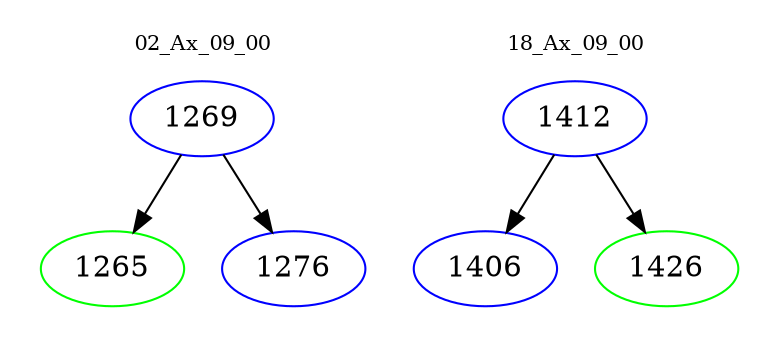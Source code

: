 digraph{
subgraph cluster_0 {
color = white
label = "02_Ax_09_00";
fontsize=10;
T0_1269 [label="1269", color="blue"]
T0_1269 -> T0_1265 [color="black"]
T0_1265 [label="1265", color="green"]
T0_1269 -> T0_1276 [color="black"]
T0_1276 [label="1276", color="blue"]
}
subgraph cluster_1 {
color = white
label = "18_Ax_09_00";
fontsize=10;
T1_1412 [label="1412", color="blue"]
T1_1412 -> T1_1406 [color="black"]
T1_1406 [label="1406", color="blue"]
T1_1412 -> T1_1426 [color="black"]
T1_1426 [label="1426", color="green"]
}
}
